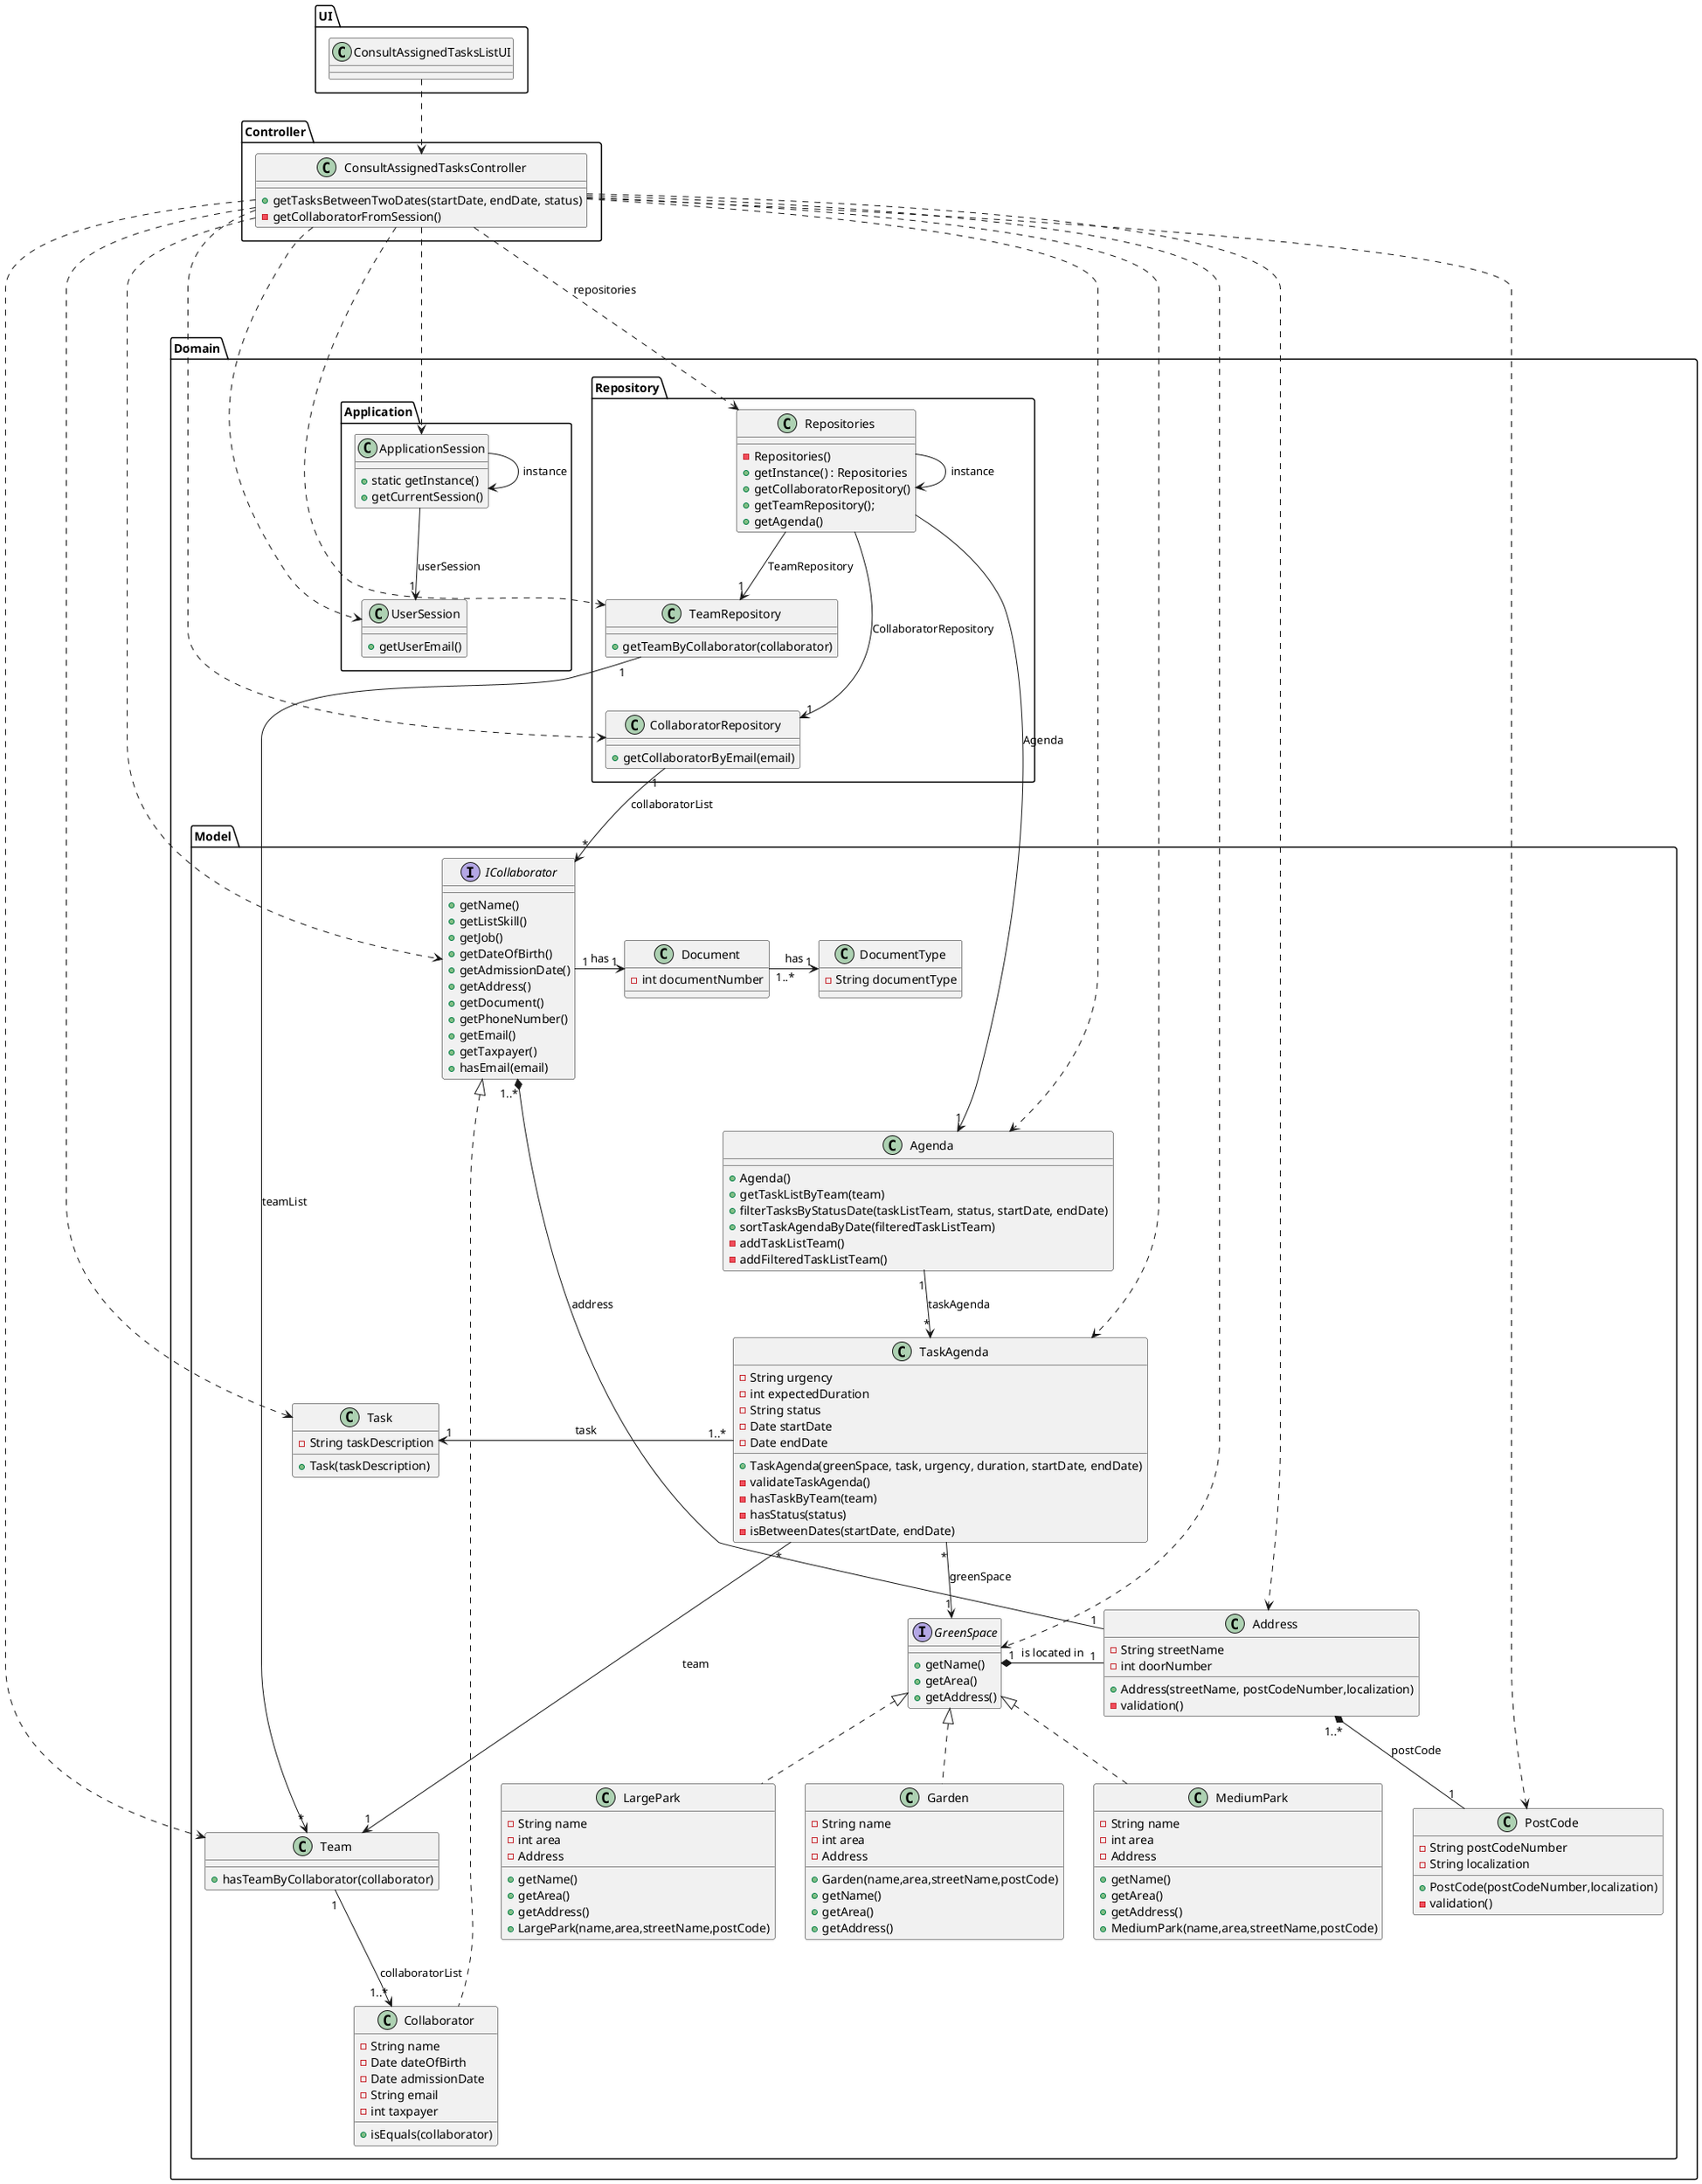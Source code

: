@startuml
'skinparam monochrome true
skinparam packageStyle rectangle
skinparam shadowing false
skinparam linetype orto

skinparam classAttributeIconSize "1"

package "UI" <<Folder>> {
    class ConsultAssignedTasksListUI {
    }
}


package "Controller" <<Folder>> {

    class ConsultAssignedTasksController {
        + getTasksBetweenTwoDates(startDate, endDate, status)
        - getCollaboratorFromSession()
    }

}

'left to right direction
package "Domain" <<Folder>> {

    package "Domain.Application" <<Folder>> {

        class ApplicationSession
        {
            + static getInstance()
            + getCurrentSession()
        }

        class UserSession
        {
            + getUserEmail()
        }
    }

    package "Domain.Model" <<Folder>> {

        interface GreenSpace {
            + getName()
            + getArea()
            + getAddress()
        }

        class Team{
            + hasTeamByCollaborator(collaborator)

        }

        class Garden implements GreenSpace{
            - String name
            - int area
            - Address

            + Garden(name,area,streetName,postCode)
            + getName()
            + getArea()
            + getAddress()
        }

        class MediumPark implements GreenSpace{
            - String name
            - int area
            - Address

            + getName()
            + getArea()
            + getAddress()
            + MediumPark(name,area,streetName,postCode)
        }

        class LargePark implements GreenSpace{
            - String name
            - int area
            - Address

            + getName()
            + getArea()
            + getAddress()
            + LargePark(name,area,streetName,postCode)
        }

        interface ICollaborator{
            + getName()
            + getListSkill()
            + getJob()
            + getDateOfBirth()
            + getAdmissionDate()
            + getAddress()
            + getDocument()
            + getPhoneNumber()
            + getEmail()
            + getTaxpayer()
            + hasEmail(email)

        }

        class Document{
            - int documentNumber
        }

        class DocumentType{
            - String documentType
        }

        class Address {
            - String streetName
            - int doorNumber

            + Address(streetName, postCodeNumber,localization)
            - validation()
        }

        class PostCode{
            - String postCodeNumber
            - String localization

            + PostCode(postCodeNumber,localization)
            - validation()
        }

        class Task {
            - String taskDescription

            + Task(taskDescription)
        }

        class TaskAgenda {
            - String urgency
            - int expectedDuration
            - String status
            - Date startDate
            - Date endDate

            + TaskAgenda(greenSpace, task, urgency, duration, startDate, endDate)
            - validateTaskAgenda()
            - hasTaskByTeam(team)
            - hasStatus(status)
            - isBetweenDates(startDate, endDate)
        }

        class Collaborator implements ICollaborator{
            - String name
            - Date dateOfBirth
            - Date admissionDate
            - String email
            - int taxpayer

            + isEquals(collaborator)
        }

        class Agenda{

            + Agenda()
            + getTaskListByTeam(team)
            + filterTasksByStatusDate(taskListTeam, status, startDate, endDate)
            + sortTaskAgendaByDate(filteredTaskListTeam)
            - addTaskListTeam()
            - addFilteredTaskListTeam()

        }

    }

    package "Domain.Repository" <<Folder>> {

        class Repositories {

            - Repositories()
            + getInstance() : Repositories
            + getCollaboratorRepository()
            + getTeamRepository();
            + getAgenda()
        }

        class CollaboratorRepository {

            + getCollaboratorByEmail(email)
        }

        class TeamRepository {

            + getTeamByCollaborator(collaborator)
        }
    }
}

'-------------------Instance-------------------
Repositories -> Repositories : instance
ApplicationSession -> ApplicationSession : instance

'-------------------UI-------------------
ConsultAssignedTasksListUI ..> ConsultAssignedTasksController

'-------------------Controller-------------------
ConsultAssignedTasksController ...> Repositories : repositories
ConsultAssignedTasksController ...> ApplicationSession
ConsultAssignedTasksController ...> UserSession
ConsultAssignedTasksController ...> CollaboratorRepository
ConsultAssignedTasksController ...> TeamRepository
ConsultAssignedTasksController ...> ICollaborator
ConsultAssignedTasksController ...> GreenSpace
ConsultAssignedTasksController ...> Task
ConsultAssignedTasksController ...> TaskAgenda
ConsultAssignedTasksController ...> Agenda
ConsultAssignedTasksController ...> Team
ConsultAssignedTasksController ...> Address
ConsultAssignedTasksController ...> PostCode

'-------------------ApplicationSession-------------------
ApplicationSession --> "1" UserSession : userSession

'-------------------Repositories-------------------
Repositories ---> "1" CollaboratorRepository : CollaboratorRepository
Repositories -> "1" Agenda : Agenda
Repositories --> "1" TeamRepository : TeamRepository

'-------------------CollaboratorRepository-------------------
CollaboratorRepository "1"  --> "*" ICollaborator : collaboratorList

'-------------------TeamRepository-------------------
TeamRepository "1" -> "*" Team : teamList

'-------------------Address-------------------
Address "1..*" *-- "1" PostCode : postCode
ICollaborator "1..*" *---- "1" Address : address

'-------------------Document-------------------
ICollaborator "1" -> "1" Document : has
Document "1..*" ->"1" DocumentType : has

'-------------------GreenSpace-------------------
GreenSpace "1" *- "1" Address : is located in

'-------------------Agenda-------------------
Agenda "1" --> "*" TaskAgenda : taskAgenda

'-------------------TaskAgenda-------------------
TaskAgenda "*" --> "1" GreenSpace : greenSpace
TaskAgenda "1..*" -> "1" Task : task
TaskAgenda "*" ---> "1" Team : team

'-------------------Team-------------------
Team "1" --> "1..*" Collaborator : collaboratorList

@enduml

